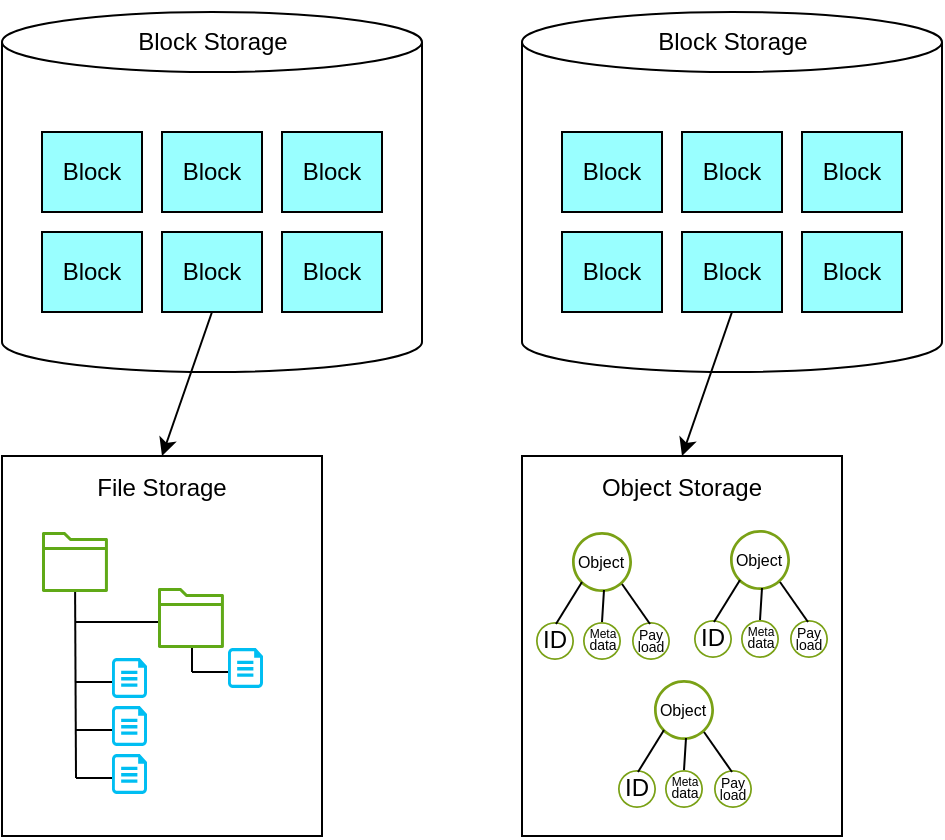 <mxfile version="26.2.15">
  <diagram name="第 1 页" id="LiIAlJbkISB3IECEqvKc">
    <mxGraphModel dx="1213" dy="730" grid="1" gridSize="10" guides="1" tooltips="1" connect="1" arrows="1" fold="1" page="1" pageScale="1" pageWidth="827" pageHeight="1169" math="0" shadow="0">
      <root>
        <mxCell id="0" />
        <mxCell id="1" parent="0" />
        <mxCell id="s-gChTp4SbpLZ4t814O7-1" value="&lt;div&gt;&lt;br&gt;&lt;/div&gt;&lt;div&gt;&lt;br&gt;&lt;/div&gt;&lt;div&gt;&lt;br&gt;&lt;/div&gt;&lt;div&gt;&lt;br&gt;&lt;/div&gt;&lt;div&gt;&lt;br&gt;&lt;/div&gt;&lt;div&gt;&lt;br&gt;&lt;/div&gt;&lt;div&gt;&lt;br&gt;&lt;/div&gt;&lt;div&gt;&lt;br&gt;&lt;/div&gt;&lt;div&gt;&lt;br&gt;&lt;/div&gt;&lt;div&gt;&lt;br&gt;&lt;/div&gt;&lt;div&gt;&lt;br&gt;&lt;/div&gt;&lt;div&gt;&lt;br&gt;&lt;/div&gt;&lt;div&gt;&lt;br&gt;&lt;/div&gt;&lt;div&gt;&lt;br&gt;&lt;/div&gt;&lt;div&gt;&lt;br&gt;&lt;/div&gt;" style="shape=cylinder3;whiteSpace=wrap;html=1;boundedLbl=1;backgroundOutline=1;size=15;" vertex="1" parent="1">
          <mxGeometry x="240" y="70" width="210" height="180" as="geometry" />
        </mxCell>
        <mxCell id="s-gChTp4SbpLZ4t814O7-2" value="&lt;font style=&quot;color: rgb(0, 0, 0);&quot;&gt;Block&lt;/font&gt;" style="rounded=0;whiteSpace=wrap;html=1;fillColor=#99FFFF;strokeColor=#000000;" vertex="1" parent="1">
          <mxGeometry x="260" y="130" width="50" height="40" as="geometry" />
        </mxCell>
        <mxCell id="s-gChTp4SbpLZ4t814O7-3" value="&lt;font style=&quot;color: rgb(0, 0, 0);&quot;&gt;Block&lt;/font&gt;" style="rounded=0;whiteSpace=wrap;html=1;fillColor=#99FFFF;strokeColor=#000000;" vertex="1" parent="1">
          <mxGeometry x="320" y="130" width="50" height="40" as="geometry" />
        </mxCell>
        <mxCell id="s-gChTp4SbpLZ4t814O7-4" value="&lt;font style=&quot;color: rgb(0, 0, 0);&quot;&gt;Block&lt;/font&gt;" style="rounded=0;whiteSpace=wrap;html=1;fillColor=#99FFFF;strokeColor=#000000;" vertex="1" parent="1">
          <mxGeometry x="380" y="130" width="50" height="40" as="geometry" />
        </mxCell>
        <mxCell id="s-gChTp4SbpLZ4t814O7-7" value="&lt;font style=&quot;color: rgb(0, 0, 0);&quot;&gt;Block&lt;/font&gt;" style="rounded=0;whiteSpace=wrap;html=1;fillColor=#99FFFF;strokeColor=#000000;" vertex="1" parent="1">
          <mxGeometry x="260" y="180" width="50" height="40" as="geometry" />
        </mxCell>
        <mxCell id="s-gChTp4SbpLZ4t814O7-8" value="&lt;font style=&quot;color: rgb(0, 0, 0);&quot;&gt;Block&lt;/font&gt;" style="rounded=0;whiteSpace=wrap;html=1;fillColor=#99FFFF;strokeColor=#000000;" vertex="1" parent="1">
          <mxGeometry x="320" y="180" width="50" height="40" as="geometry" />
        </mxCell>
        <mxCell id="s-gChTp4SbpLZ4t814O7-9" value="&lt;font style=&quot;color: rgb(0, 0, 0);&quot;&gt;Block&lt;/font&gt;" style="rounded=0;whiteSpace=wrap;html=1;fillColor=#99FFFF;strokeColor=#000000;" vertex="1" parent="1">
          <mxGeometry x="380" y="180" width="50" height="40" as="geometry" />
        </mxCell>
        <mxCell id="s-gChTp4SbpLZ4t814O7-13" value="File Storage&lt;div&gt;&lt;br&gt;&lt;/div&gt;&lt;div&gt;&lt;br&gt;&lt;/div&gt;&lt;div&gt;&lt;br&gt;&lt;/div&gt;&lt;div&gt;&lt;br&gt;&lt;/div&gt;&lt;div&gt;&lt;br&gt;&lt;/div&gt;&lt;div&gt;&lt;br&gt;&lt;/div&gt;&lt;div&gt;&lt;br&gt;&lt;/div&gt;&lt;div&gt;&lt;br&gt;&lt;/div&gt;&lt;div&gt;&lt;br&gt;&lt;/div&gt;&lt;div&gt;&lt;br&gt;&lt;/div&gt;&lt;div&gt;&lt;br&gt;&lt;/div&gt;" style="rounded=0;whiteSpace=wrap;html=1;" vertex="1" parent="1">
          <mxGeometry x="240" y="292" width="160" height="190" as="geometry" />
        </mxCell>
        <mxCell id="s-gChTp4SbpLZ4t814O7-14" value="Block Storage" style="text;html=1;align=center;verticalAlign=middle;resizable=0;points=[];autosize=1;strokeColor=none;fillColor=none;" vertex="1" parent="1">
          <mxGeometry x="295" y="70" width="100" height="30" as="geometry" />
        </mxCell>
        <mxCell id="s-gChTp4SbpLZ4t814O7-15" value="" style="endArrow=classic;html=1;rounded=0;exitX=0.5;exitY=1;exitDx=0;exitDy=0;entryX=0.5;entryY=0;entryDx=0;entryDy=0;" edge="1" parent="1" source="s-gChTp4SbpLZ4t814O7-8" target="s-gChTp4SbpLZ4t814O7-13">
          <mxGeometry width="50" height="50" relative="1" as="geometry">
            <mxPoint x="390" y="400" as="sourcePoint" />
            <mxPoint x="440" y="350" as="targetPoint" />
          </mxGeometry>
        </mxCell>
        <mxCell id="s-gChTp4SbpLZ4t814O7-16" value="" style="sketch=0;outlineConnect=0;fontColor=#ffffff;fillColor=#60a917;strokeColor=#2D7600;verticalLabelPosition=bottom;verticalAlign=top;align=center;html=1;fontSize=12;fontStyle=0;aspect=fixed;pointerEvents=1;shape=mxgraph.aws4.folder;" vertex="1" parent="1">
          <mxGeometry x="260" y="330" width="32.96" height="30" as="geometry" />
        </mxCell>
        <mxCell id="s-gChTp4SbpLZ4t814O7-19" value="" style="endArrow=none;html=1;rounded=0;" edge="1" parent="1" target="s-gChTp4SbpLZ4t814O7-16">
          <mxGeometry width="50" height="50" relative="1" as="geometry">
            <mxPoint x="277" y="453" as="sourcePoint" />
            <mxPoint x="380" y="410" as="targetPoint" />
          </mxGeometry>
        </mxCell>
        <mxCell id="s-gChTp4SbpLZ4t814O7-23" value="" style="endArrow=none;html=1;rounded=0;" edge="1" parent="1">
          <mxGeometry width="50" height="50" relative="1" as="geometry">
            <mxPoint x="277" y="375" as="sourcePoint" />
            <mxPoint x="318" y="375" as="targetPoint" />
            <Array as="points">
              <mxPoint x="300" y="375" />
            </Array>
          </mxGeometry>
        </mxCell>
        <mxCell id="s-gChTp4SbpLZ4t814O7-26" value="" style="sketch=0;outlineConnect=0;fontColor=#ffffff;fillColor=#60a917;strokeColor=#2D7600;verticalLabelPosition=bottom;verticalAlign=top;align=center;html=1;fontSize=12;fontStyle=0;aspect=fixed;pointerEvents=1;shape=mxgraph.aws4.folder;" vertex="1" parent="1">
          <mxGeometry x="318" y="358" width="32.96" height="30" as="geometry" />
        </mxCell>
        <mxCell id="s-gChTp4SbpLZ4t814O7-29" value="" style="endArrow=none;html=1;rounded=0;" edge="1" parent="1">
          <mxGeometry width="50" height="50" relative="1" as="geometry">
            <mxPoint x="335" y="400" as="sourcePoint" />
            <mxPoint x="335" y="388" as="targetPoint" />
          </mxGeometry>
        </mxCell>
        <mxCell id="s-gChTp4SbpLZ4t814O7-30" value="" style="endArrow=none;html=1;rounded=0;" edge="1" parent="1">
          <mxGeometry width="50" height="50" relative="1" as="geometry">
            <mxPoint x="335" y="400" as="sourcePoint" />
            <mxPoint x="353" y="400" as="targetPoint" />
            <Array as="points">
              <mxPoint x="335" y="400" />
            </Array>
          </mxGeometry>
        </mxCell>
        <mxCell id="s-gChTp4SbpLZ4t814O7-31" value="" style="verticalLabelPosition=bottom;html=1;verticalAlign=top;align=center;strokeColor=none;fillColor=#00BEF2;shape=mxgraph.azure.cloud_services_configuration_file;pointerEvents=1;" vertex="1" parent="1">
          <mxGeometry x="353" y="388" width="17.5" height="20" as="geometry" />
        </mxCell>
        <mxCell id="s-gChTp4SbpLZ4t814O7-32" value="" style="endArrow=none;html=1;rounded=0;" edge="1" parent="1">
          <mxGeometry width="50" height="50" relative="1" as="geometry">
            <mxPoint x="277" y="453" as="sourcePoint" />
            <mxPoint x="295" y="453" as="targetPoint" />
            <Array as="points">
              <mxPoint x="277" y="453" />
            </Array>
          </mxGeometry>
        </mxCell>
        <mxCell id="s-gChTp4SbpLZ4t814O7-33" value="" style="verticalLabelPosition=bottom;html=1;verticalAlign=top;align=center;strokeColor=none;fillColor=#00BEF2;shape=mxgraph.azure.cloud_services_configuration_file;pointerEvents=1;" vertex="1" parent="1">
          <mxGeometry x="295" y="441" width="17.5" height="20" as="geometry" />
        </mxCell>
        <mxCell id="s-gChTp4SbpLZ4t814O7-34" value="" style="endArrow=none;html=1;rounded=0;" edge="1" parent="1">
          <mxGeometry width="50" height="50" relative="1" as="geometry">
            <mxPoint x="277" y="429" as="sourcePoint" />
            <mxPoint x="295" y="429" as="targetPoint" />
            <Array as="points">
              <mxPoint x="277" y="429" />
            </Array>
          </mxGeometry>
        </mxCell>
        <mxCell id="s-gChTp4SbpLZ4t814O7-35" value="" style="verticalLabelPosition=bottom;html=1;verticalAlign=top;align=center;strokeColor=none;fillColor=#00BEF2;shape=mxgraph.azure.cloud_services_configuration_file;pointerEvents=1;" vertex="1" parent="1">
          <mxGeometry x="295" y="417" width="17.5" height="20" as="geometry" />
        </mxCell>
        <mxCell id="s-gChTp4SbpLZ4t814O7-36" value="" style="endArrow=none;html=1;rounded=0;" edge="1" parent="1">
          <mxGeometry width="50" height="50" relative="1" as="geometry">
            <mxPoint x="277" y="405" as="sourcePoint" />
            <mxPoint x="295" y="405" as="targetPoint" />
            <Array as="points">
              <mxPoint x="277" y="405" />
            </Array>
          </mxGeometry>
        </mxCell>
        <mxCell id="s-gChTp4SbpLZ4t814O7-37" value="" style="verticalLabelPosition=bottom;html=1;verticalAlign=top;align=center;strokeColor=none;fillColor=#00BEF2;shape=mxgraph.azure.cloud_services_configuration_file;pointerEvents=1;" vertex="1" parent="1">
          <mxGeometry x="295" y="393" width="17.5" height="20" as="geometry" />
        </mxCell>
        <mxCell id="s-gChTp4SbpLZ4t814O7-38" value="&lt;div&gt;&lt;br&gt;&lt;/div&gt;&lt;div&gt;&lt;br&gt;&lt;/div&gt;&lt;div&gt;&lt;br&gt;&lt;/div&gt;&lt;div&gt;&lt;br&gt;&lt;/div&gt;&lt;div&gt;&lt;br&gt;&lt;/div&gt;&lt;div&gt;&lt;br&gt;&lt;/div&gt;&lt;div&gt;&lt;br&gt;&lt;/div&gt;&lt;div&gt;&lt;br&gt;&lt;/div&gt;&lt;div&gt;&lt;br&gt;&lt;/div&gt;&lt;div&gt;&lt;br&gt;&lt;/div&gt;&lt;div&gt;&lt;br&gt;&lt;/div&gt;&lt;div&gt;&lt;br&gt;&lt;/div&gt;&lt;div&gt;&lt;br&gt;&lt;/div&gt;&lt;div&gt;&lt;br&gt;&lt;/div&gt;&lt;div&gt;&lt;br&gt;&lt;/div&gt;" style="shape=cylinder3;whiteSpace=wrap;html=1;boundedLbl=1;backgroundOutline=1;size=15;" vertex="1" parent="1">
          <mxGeometry x="500" y="70" width="210" height="180" as="geometry" />
        </mxCell>
        <mxCell id="s-gChTp4SbpLZ4t814O7-39" value="&lt;font style=&quot;color: rgb(0, 0, 0);&quot;&gt;Block&lt;/font&gt;" style="rounded=0;whiteSpace=wrap;html=1;fillColor=#99FFFF;strokeColor=#000000;" vertex="1" parent="1">
          <mxGeometry x="520" y="130" width="50" height="40" as="geometry" />
        </mxCell>
        <mxCell id="s-gChTp4SbpLZ4t814O7-40" value="&lt;font style=&quot;color: rgb(0, 0, 0);&quot;&gt;Block&lt;/font&gt;" style="rounded=0;whiteSpace=wrap;html=1;fillColor=#99FFFF;strokeColor=#000000;" vertex="1" parent="1">
          <mxGeometry x="580" y="130" width="50" height="40" as="geometry" />
        </mxCell>
        <mxCell id="s-gChTp4SbpLZ4t814O7-41" value="&lt;font style=&quot;color: rgb(0, 0, 0);&quot;&gt;Block&lt;/font&gt;" style="rounded=0;whiteSpace=wrap;html=1;fillColor=#99FFFF;strokeColor=#000000;" vertex="1" parent="1">
          <mxGeometry x="640" y="130" width="50" height="40" as="geometry" />
        </mxCell>
        <mxCell id="s-gChTp4SbpLZ4t814O7-42" value="&lt;font style=&quot;color: rgb(0, 0, 0);&quot;&gt;Block&lt;/font&gt;" style="rounded=0;whiteSpace=wrap;html=1;fillColor=#99FFFF;strokeColor=#000000;" vertex="1" parent="1">
          <mxGeometry x="520" y="180" width="50" height="40" as="geometry" />
        </mxCell>
        <mxCell id="s-gChTp4SbpLZ4t814O7-43" value="&lt;font style=&quot;color: rgb(0, 0, 0);&quot;&gt;Block&lt;/font&gt;" style="rounded=0;whiteSpace=wrap;html=1;fillColor=#99FFFF;strokeColor=#000000;" vertex="1" parent="1">
          <mxGeometry x="580" y="180" width="50" height="40" as="geometry" />
        </mxCell>
        <mxCell id="s-gChTp4SbpLZ4t814O7-44" value="&lt;font style=&quot;color: rgb(0, 0, 0);&quot;&gt;Block&lt;/font&gt;" style="rounded=0;whiteSpace=wrap;html=1;fillColor=#99FFFF;strokeColor=#000000;" vertex="1" parent="1">
          <mxGeometry x="640" y="180" width="50" height="40" as="geometry" />
        </mxCell>
        <mxCell id="s-gChTp4SbpLZ4t814O7-45" value="Object Storage&lt;div&gt;&lt;br&gt;&lt;/div&gt;&lt;div&gt;&lt;br&gt;&lt;/div&gt;&lt;div&gt;&lt;br&gt;&lt;/div&gt;&lt;div&gt;&lt;br&gt;&lt;/div&gt;&lt;div&gt;&lt;br&gt;&lt;/div&gt;&lt;div&gt;&lt;br&gt;&lt;/div&gt;&lt;div&gt;&lt;br&gt;&lt;/div&gt;&lt;div&gt;&lt;br&gt;&lt;/div&gt;&lt;div&gt;&lt;br&gt;&lt;/div&gt;&lt;div&gt;&lt;br&gt;&lt;/div&gt;&lt;div&gt;&lt;br&gt;&lt;/div&gt;" style="rounded=0;whiteSpace=wrap;html=1;" vertex="1" parent="1">
          <mxGeometry x="500" y="292" width="160" height="190" as="geometry" />
        </mxCell>
        <mxCell id="s-gChTp4SbpLZ4t814O7-46" value="Block Storage" style="text;html=1;align=center;verticalAlign=middle;resizable=0;points=[];autosize=1;strokeColor=none;fillColor=none;" vertex="1" parent="1">
          <mxGeometry x="555" y="70" width="100" height="30" as="geometry" />
        </mxCell>
        <mxCell id="s-gChTp4SbpLZ4t814O7-47" value="" style="endArrow=classic;html=1;rounded=0;exitX=0.5;exitY=1;exitDx=0;exitDy=0;entryX=0.5;entryY=0;entryDx=0;entryDy=0;" edge="1" parent="1" source="s-gChTp4SbpLZ4t814O7-43" target="s-gChTp4SbpLZ4t814O7-45">
          <mxGeometry width="50" height="50" relative="1" as="geometry">
            <mxPoint x="650" y="400" as="sourcePoint" />
            <mxPoint x="700" y="350" as="targetPoint" />
          </mxGeometry>
        </mxCell>
        <mxCell id="s-gChTp4SbpLZ4t814O7-61" value="" style="sketch=0;outlineConnect=0;fontColor=#232F3E;gradientColor=none;fillColor=#7AA116;strokeColor=none;dashed=0;verticalLabelPosition=bottom;verticalAlign=top;align=center;html=1;fontSize=12;fontStyle=0;aspect=fixed;pointerEvents=1;shape=mxgraph.aws4.object;" vertex="1" parent="1">
          <mxGeometry x="525" y="330" width="30" height="30" as="geometry" />
        </mxCell>
        <mxCell id="s-gChTp4SbpLZ4t814O7-64" value="" style="sketch=0;outlineConnect=0;fontColor=#232F3E;gradientColor=none;fillColor=#7AA116;strokeColor=none;dashed=0;verticalLabelPosition=bottom;verticalAlign=top;align=center;html=1;fontSize=12;fontStyle=0;aspect=fixed;pointerEvents=1;shape=mxgraph.aws4.object;" vertex="1" parent="1">
          <mxGeometry x="507" y="375" width="19" height="19" as="geometry" />
        </mxCell>
        <mxCell id="s-gChTp4SbpLZ4t814O7-65" value="ID" style="text;html=1;align=center;verticalAlign=middle;resizable=0;points=[];autosize=1;strokeColor=none;fillColor=none;" vertex="1" parent="1">
          <mxGeometry x="501" y="369" width="30" height="30" as="geometry" />
        </mxCell>
        <mxCell id="s-gChTp4SbpLZ4t814O7-67" value="Object" style="text;html=1;align=center;verticalAlign=middle;resizable=0;points=[];autosize=1;strokeColor=none;fillColor=none;fontSize=8;" vertex="1" parent="1">
          <mxGeometry x="514" y="335" width="50" height="20" as="geometry" />
        </mxCell>
        <mxCell id="s-gChTp4SbpLZ4t814O7-69" value="" style="sketch=0;outlineConnect=0;fontColor=#232F3E;gradientColor=none;fillColor=#7AA116;strokeColor=none;dashed=0;verticalLabelPosition=bottom;verticalAlign=top;align=center;html=1;fontSize=12;fontStyle=0;aspect=fixed;pointerEvents=1;shape=mxgraph.aws4.object;" vertex="1" parent="1">
          <mxGeometry x="530.5" y="375" width="19" height="19" as="geometry" />
        </mxCell>
        <mxCell id="s-gChTp4SbpLZ4t814O7-70" value="" style="sketch=0;outlineConnect=0;fontColor=#232F3E;gradientColor=none;fillColor=#7AA116;strokeColor=none;dashed=0;verticalLabelPosition=bottom;verticalAlign=top;align=center;html=1;fontSize=12;fontStyle=0;aspect=fixed;pointerEvents=1;shape=mxgraph.aws4.object;" vertex="1" parent="1">
          <mxGeometry x="555" y="375" width="19" height="19" as="geometry" />
        </mxCell>
        <mxCell id="s-gChTp4SbpLZ4t814O7-71" value="&lt;font style=&quot;font-size: 6px;&quot;&gt;Meta&lt;/font&gt;" style="text;html=1;align=center;verticalAlign=middle;resizable=0;points=[];autosize=1;strokeColor=none;fillColor=none;" vertex="1" parent="1">
          <mxGeometry x="520" y="364" width="40" height="30" as="geometry" />
        </mxCell>
        <mxCell id="s-gChTp4SbpLZ4t814O7-72" value="&lt;font style=&quot;font-size: 7px;&quot;&gt;data&lt;/font&gt;" style="text;html=1;align=center;verticalAlign=middle;resizable=0;points=[];autosize=1;strokeColor=none;fillColor=none;" vertex="1" parent="1">
          <mxGeometry x="520" y="370" width="40" height="30" as="geometry" />
        </mxCell>
        <mxCell id="s-gChTp4SbpLZ4t814O7-73" value="&lt;font style=&quot;font-size: 7px;&quot;&gt;Pay&lt;/font&gt;" style="text;html=1;align=center;verticalAlign=middle;resizable=0;points=[];autosize=1;strokeColor=none;fillColor=none;" vertex="1" parent="1">
          <mxGeometry x="544" y="365" width="40" height="30" as="geometry" />
        </mxCell>
        <mxCell id="s-gChTp4SbpLZ4t814O7-74" value="&lt;font style=&quot;font-size: 7px;&quot;&gt;load&lt;/font&gt;" style="text;html=1;align=center;verticalAlign=middle;resizable=0;points=[];autosize=1;strokeColor=none;fillColor=none;" vertex="1" parent="1">
          <mxGeometry x="544" y="371" width="40" height="30" as="geometry" />
        </mxCell>
        <mxCell id="s-gChTp4SbpLZ4t814O7-79" value="" style="endArrow=none;html=1;rounded=0;" edge="1" parent="1">
          <mxGeometry width="50" height="50" relative="1" as="geometry">
            <mxPoint x="517" y="376" as="sourcePoint" />
            <mxPoint x="530" y="355" as="targetPoint" />
          </mxGeometry>
        </mxCell>
        <mxCell id="s-gChTp4SbpLZ4t814O7-80" value="" style="endArrow=none;html=1;rounded=0;" edge="1" parent="1">
          <mxGeometry width="50" height="50" relative="1" as="geometry">
            <mxPoint x="540" y="375" as="sourcePoint" />
            <mxPoint x="541" y="359" as="targetPoint" />
          </mxGeometry>
        </mxCell>
        <mxCell id="s-gChTp4SbpLZ4t814O7-81" value="" style="endArrow=none;html=1;rounded=0;" edge="1" parent="1">
          <mxGeometry width="50" height="50" relative="1" as="geometry">
            <mxPoint x="564" y="376" as="sourcePoint" />
            <mxPoint x="550" y="356" as="targetPoint" />
          </mxGeometry>
        </mxCell>
        <mxCell id="s-gChTp4SbpLZ4t814O7-82" value="" style="sketch=0;outlineConnect=0;fontColor=#232F3E;gradientColor=none;fillColor=#7AA116;strokeColor=none;dashed=0;verticalLabelPosition=bottom;verticalAlign=top;align=center;html=1;fontSize=12;fontStyle=0;aspect=fixed;pointerEvents=1;shape=mxgraph.aws4.object;" vertex="1" parent="1">
          <mxGeometry x="604" y="329" width="30" height="30" as="geometry" />
        </mxCell>
        <mxCell id="s-gChTp4SbpLZ4t814O7-83" value="" style="sketch=0;outlineConnect=0;fontColor=#232F3E;gradientColor=none;fillColor=#7AA116;strokeColor=none;dashed=0;verticalLabelPosition=bottom;verticalAlign=top;align=center;html=1;fontSize=12;fontStyle=0;aspect=fixed;pointerEvents=1;shape=mxgraph.aws4.object;" vertex="1" parent="1">
          <mxGeometry x="586" y="374" width="19" height="19" as="geometry" />
        </mxCell>
        <mxCell id="s-gChTp4SbpLZ4t814O7-84" value="ID" style="text;html=1;align=center;verticalAlign=middle;resizable=0;points=[];autosize=1;strokeColor=none;fillColor=none;" vertex="1" parent="1">
          <mxGeometry x="580" y="368" width="30" height="30" as="geometry" />
        </mxCell>
        <mxCell id="s-gChTp4SbpLZ4t814O7-85" value="Object" style="text;html=1;align=center;verticalAlign=middle;resizable=0;points=[];autosize=1;strokeColor=none;fillColor=none;fontSize=8;" vertex="1" parent="1">
          <mxGeometry x="593" y="334" width="50" height="20" as="geometry" />
        </mxCell>
        <mxCell id="s-gChTp4SbpLZ4t814O7-86" value="" style="sketch=0;outlineConnect=0;fontColor=#232F3E;gradientColor=none;fillColor=#7AA116;strokeColor=none;dashed=0;verticalLabelPosition=bottom;verticalAlign=top;align=center;html=1;fontSize=12;fontStyle=0;aspect=fixed;pointerEvents=1;shape=mxgraph.aws4.object;" vertex="1" parent="1">
          <mxGeometry x="609.5" y="374" width="19" height="19" as="geometry" />
        </mxCell>
        <mxCell id="s-gChTp4SbpLZ4t814O7-87" value="" style="sketch=0;outlineConnect=0;fontColor=#232F3E;gradientColor=none;fillColor=#7AA116;strokeColor=none;dashed=0;verticalLabelPosition=bottom;verticalAlign=top;align=center;html=1;fontSize=12;fontStyle=0;aspect=fixed;pointerEvents=1;shape=mxgraph.aws4.object;" vertex="1" parent="1">
          <mxGeometry x="634" y="374" width="19" height="19" as="geometry" />
        </mxCell>
        <mxCell id="s-gChTp4SbpLZ4t814O7-88" value="&lt;font style=&quot;font-size: 6px;&quot;&gt;Meta&lt;/font&gt;" style="text;html=1;align=center;verticalAlign=middle;resizable=0;points=[];autosize=1;strokeColor=none;fillColor=none;" vertex="1" parent="1">
          <mxGeometry x="599" y="363" width="40" height="30" as="geometry" />
        </mxCell>
        <mxCell id="s-gChTp4SbpLZ4t814O7-89" value="&lt;font style=&quot;font-size: 7px;&quot;&gt;data&lt;/font&gt;" style="text;html=1;align=center;verticalAlign=middle;resizable=0;points=[];autosize=1;strokeColor=none;fillColor=none;" vertex="1" parent="1">
          <mxGeometry x="599" y="369" width="40" height="30" as="geometry" />
        </mxCell>
        <mxCell id="s-gChTp4SbpLZ4t814O7-90" value="&lt;font style=&quot;font-size: 7px;&quot;&gt;Pay&lt;/font&gt;" style="text;html=1;align=center;verticalAlign=middle;resizable=0;points=[];autosize=1;strokeColor=none;fillColor=none;" vertex="1" parent="1">
          <mxGeometry x="623" y="364" width="40" height="30" as="geometry" />
        </mxCell>
        <mxCell id="s-gChTp4SbpLZ4t814O7-91" value="&lt;font style=&quot;font-size: 7px;&quot;&gt;load&lt;/font&gt;" style="text;html=1;align=center;verticalAlign=middle;resizable=0;points=[];autosize=1;strokeColor=none;fillColor=none;" vertex="1" parent="1">
          <mxGeometry x="623" y="370" width="40" height="30" as="geometry" />
        </mxCell>
        <mxCell id="s-gChTp4SbpLZ4t814O7-92" value="" style="endArrow=none;html=1;rounded=0;" edge="1" parent="1">
          <mxGeometry width="50" height="50" relative="1" as="geometry">
            <mxPoint x="596" y="375" as="sourcePoint" />
            <mxPoint x="609" y="354" as="targetPoint" />
          </mxGeometry>
        </mxCell>
        <mxCell id="s-gChTp4SbpLZ4t814O7-93" value="" style="endArrow=none;html=1;rounded=0;" edge="1" parent="1">
          <mxGeometry width="50" height="50" relative="1" as="geometry">
            <mxPoint x="619" y="374" as="sourcePoint" />
            <mxPoint x="620" y="358" as="targetPoint" />
          </mxGeometry>
        </mxCell>
        <mxCell id="s-gChTp4SbpLZ4t814O7-94" value="" style="endArrow=none;html=1;rounded=0;" edge="1" parent="1">
          <mxGeometry width="50" height="50" relative="1" as="geometry">
            <mxPoint x="643" y="375" as="sourcePoint" />
            <mxPoint x="629" y="355" as="targetPoint" />
          </mxGeometry>
        </mxCell>
        <mxCell id="s-gChTp4SbpLZ4t814O7-95" value="" style="sketch=0;outlineConnect=0;fontColor=#232F3E;gradientColor=none;fillColor=#7AA116;strokeColor=none;dashed=0;verticalLabelPosition=bottom;verticalAlign=top;align=center;html=1;fontSize=12;fontStyle=0;aspect=fixed;pointerEvents=1;shape=mxgraph.aws4.object;" vertex="1" parent="1">
          <mxGeometry x="566" y="404" width="30" height="30" as="geometry" />
        </mxCell>
        <mxCell id="s-gChTp4SbpLZ4t814O7-96" value="" style="sketch=0;outlineConnect=0;fontColor=#232F3E;gradientColor=none;fillColor=#7AA116;strokeColor=none;dashed=0;verticalLabelPosition=bottom;verticalAlign=top;align=center;html=1;fontSize=12;fontStyle=0;aspect=fixed;pointerEvents=1;shape=mxgraph.aws4.object;" vertex="1" parent="1">
          <mxGeometry x="548" y="449" width="19" height="19" as="geometry" />
        </mxCell>
        <mxCell id="s-gChTp4SbpLZ4t814O7-97" value="ID" style="text;html=1;align=center;verticalAlign=middle;resizable=0;points=[];autosize=1;strokeColor=none;fillColor=none;" vertex="1" parent="1">
          <mxGeometry x="542" y="443" width="30" height="30" as="geometry" />
        </mxCell>
        <mxCell id="s-gChTp4SbpLZ4t814O7-98" value="Object" style="text;html=1;align=center;verticalAlign=middle;resizable=0;points=[];autosize=1;strokeColor=none;fillColor=none;fontSize=8;" vertex="1" parent="1">
          <mxGeometry x="555" y="409" width="50" height="20" as="geometry" />
        </mxCell>
        <mxCell id="s-gChTp4SbpLZ4t814O7-99" value="" style="sketch=0;outlineConnect=0;fontColor=#232F3E;gradientColor=none;fillColor=#7AA116;strokeColor=none;dashed=0;verticalLabelPosition=bottom;verticalAlign=top;align=center;html=1;fontSize=12;fontStyle=0;aspect=fixed;pointerEvents=1;shape=mxgraph.aws4.object;" vertex="1" parent="1">
          <mxGeometry x="571.5" y="449" width="19" height="19" as="geometry" />
        </mxCell>
        <mxCell id="s-gChTp4SbpLZ4t814O7-100" value="" style="sketch=0;outlineConnect=0;fontColor=#232F3E;gradientColor=none;fillColor=#7AA116;strokeColor=none;dashed=0;verticalLabelPosition=bottom;verticalAlign=top;align=center;html=1;fontSize=12;fontStyle=0;aspect=fixed;pointerEvents=1;shape=mxgraph.aws4.object;" vertex="1" parent="1">
          <mxGeometry x="596" y="449" width="19" height="19" as="geometry" />
        </mxCell>
        <mxCell id="s-gChTp4SbpLZ4t814O7-101" value="&lt;font style=&quot;font-size: 6px;&quot;&gt;Meta&lt;/font&gt;" style="text;html=1;align=center;verticalAlign=middle;resizable=0;points=[];autosize=1;strokeColor=none;fillColor=none;" vertex="1" parent="1">
          <mxGeometry x="561" y="438" width="40" height="30" as="geometry" />
        </mxCell>
        <mxCell id="s-gChTp4SbpLZ4t814O7-102" value="&lt;font style=&quot;font-size: 7px;&quot;&gt;data&lt;/font&gt;" style="text;html=1;align=center;verticalAlign=middle;resizable=0;points=[];autosize=1;strokeColor=none;fillColor=none;" vertex="1" parent="1">
          <mxGeometry x="561" y="444" width="40" height="30" as="geometry" />
        </mxCell>
        <mxCell id="s-gChTp4SbpLZ4t814O7-103" value="&lt;font style=&quot;font-size: 7px;&quot;&gt;Pay&lt;/font&gt;" style="text;html=1;align=center;verticalAlign=middle;resizable=0;points=[];autosize=1;strokeColor=none;fillColor=none;" vertex="1" parent="1">
          <mxGeometry x="585" y="439" width="40" height="30" as="geometry" />
        </mxCell>
        <mxCell id="s-gChTp4SbpLZ4t814O7-104" value="&lt;font style=&quot;font-size: 7px;&quot;&gt;load&lt;/font&gt;" style="text;html=1;align=center;verticalAlign=middle;resizable=0;points=[];autosize=1;strokeColor=none;fillColor=none;" vertex="1" parent="1">
          <mxGeometry x="585" y="445" width="40" height="30" as="geometry" />
        </mxCell>
        <mxCell id="s-gChTp4SbpLZ4t814O7-105" value="" style="endArrow=none;html=1;rounded=0;" edge="1" parent="1">
          <mxGeometry width="50" height="50" relative="1" as="geometry">
            <mxPoint x="558" y="450" as="sourcePoint" />
            <mxPoint x="571" y="429" as="targetPoint" />
          </mxGeometry>
        </mxCell>
        <mxCell id="s-gChTp4SbpLZ4t814O7-106" value="" style="endArrow=none;html=1;rounded=0;" edge="1" parent="1">
          <mxGeometry width="50" height="50" relative="1" as="geometry">
            <mxPoint x="581" y="449" as="sourcePoint" />
            <mxPoint x="582" y="433" as="targetPoint" />
          </mxGeometry>
        </mxCell>
        <mxCell id="s-gChTp4SbpLZ4t814O7-107" value="" style="endArrow=none;html=1;rounded=0;" edge="1" parent="1">
          <mxGeometry width="50" height="50" relative="1" as="geometry">
            <mxPoint x="605" y="450" as="sourcePoint" />
            <mxPoint x="591" y="430" as="targetPoint" />
          </mxGeometry>
        </mxCell>
      </root>
    </mxGraphModel>
  </diagram>
</mxfile>
